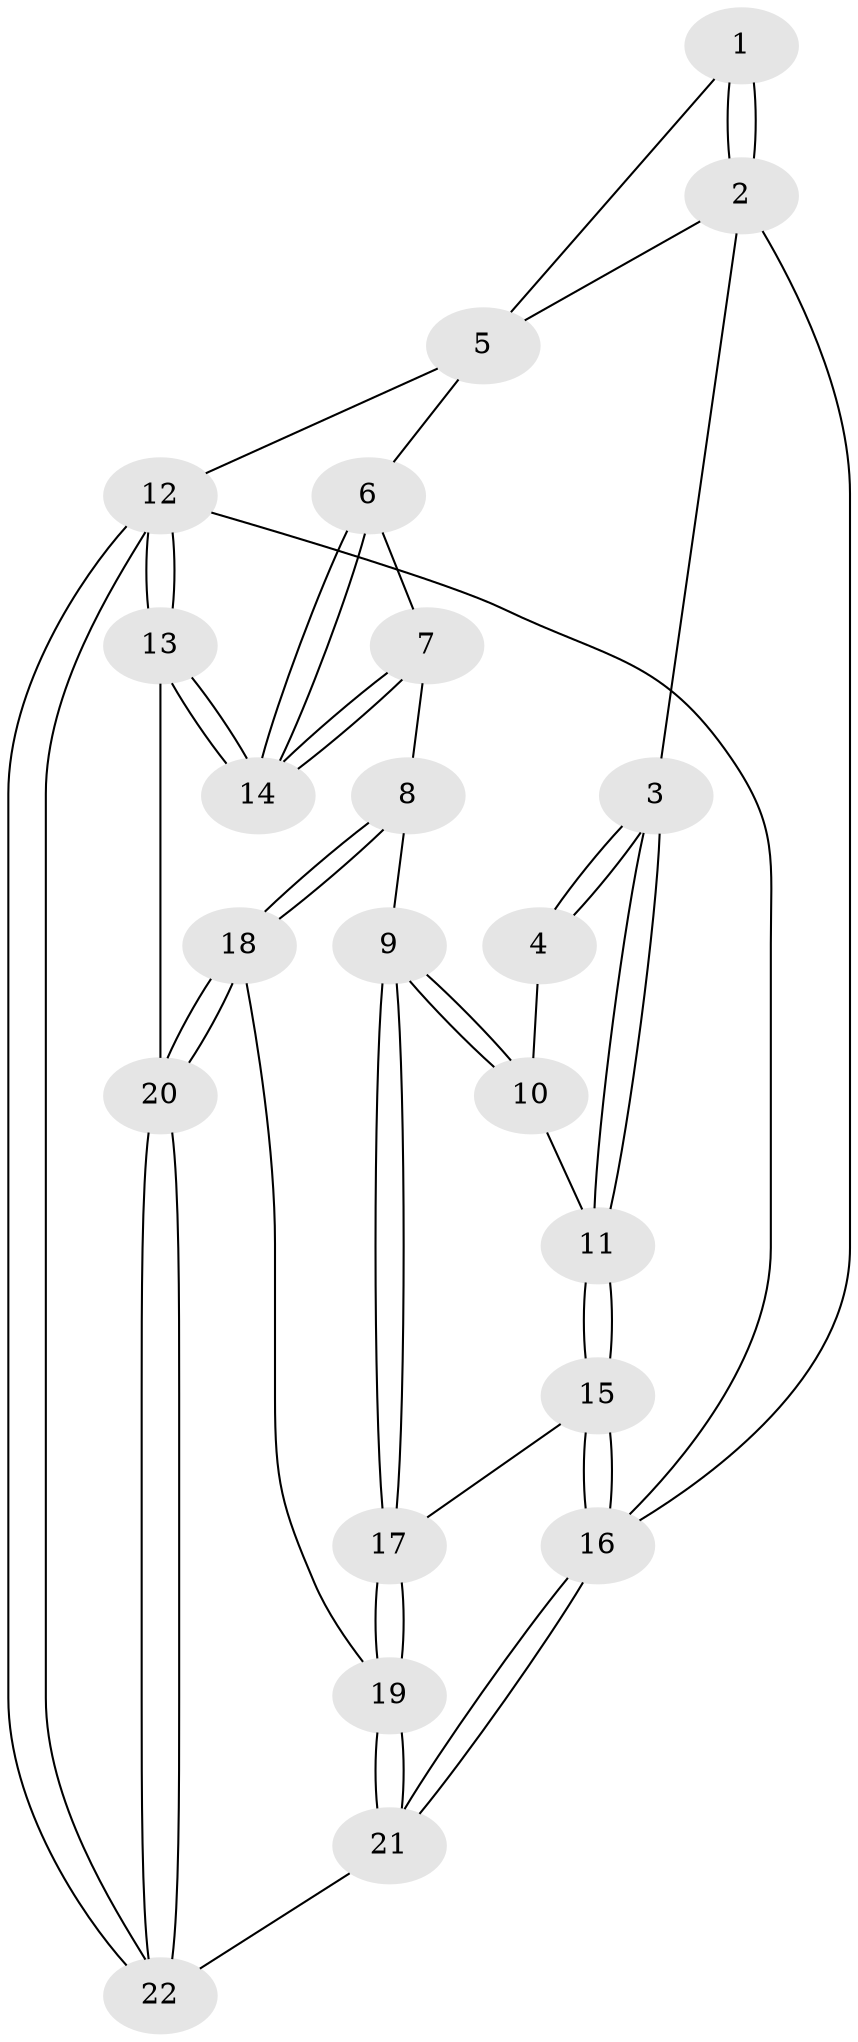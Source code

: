 // Generated by graph-tools (version 1.1) at 2025/46/02/15/25 05:46:28]
// undirected, 22 vertices, 52 edges
graph export_dot {
graph [start="1"]
  node [color=gray90,style=filled];
  1 [pos="+0.8714060049795643+0"];
  2 [pos="+0+0"];
  3 [pos="+0.02768235183899874+0.12439076577717682"];
  4 [pos="+0.6374163901461987+0.22930670734663564"];
  5 [pos="+1+0"];
  6 [pos="+1+0.1258971237589502"];
  7 [pos="+0.7312413640558857+0.5363992185912495"];
  8 [pos="+0.7185477142413143+0.5363300198417039"];
  9 [pos="+0.6816783580973782+0.5130077525561275"];
  10 [pos="+0.630986814285447+0.35281727333185525"];
  11 [pos="+0.11913585267584238+0.3390875557639886"];
  12 [pos="+1+1"];
  13 [pos="+1+0.9835192538185523"];
  14 [pos="+1+0.8721739718277047"];
  15 [pos="+0.1716588471428336+0.5246631037868417"];
  16 [pos="+0+1"];
  17 [pos="+0.2467268952161938+0.5729271110596813"];
  18 [pos="+0.6025427523524144+0.8391630944792812"];
  19 [pos="+0.3438125790965926+0.7381041977458832"];
  20 [pos="+0.6051295467496637+0.8443852865085055"];
  21 [pos="+0.2563261310135701+1"];
  22 [pos="+0.4998331743036896+1"];
  1 -- 2;
  1 -- 2;
  1 -- 5;
  2 -- 3;
  2 -- 5;
  2 -- 16;
  3 -- 4;
  3 -- 4;
  3 -- 11;
  3 -- 11;
  4 -- 10;
  5 -- 6;
  5 -- 12;
  6 -- 7;
  6 -- 14;
  6 -- 14;
  7 -- 8;
  7 -- 14;
  7 -- 14;
  8 -- 9;
  8 -- 18;
  8 -- 18;
  9 -- 10;
  9 -- 10;
  9 -- 17;
  9 -- 17;
  10 -- 11;
  11 -- 15;
  11 -- 15;
  12 -- 13;
  12 -- 13;
  12 -- 22;
  12 -- 22;
  12 -- 16;
  13 -- 14;
  13 -- 14;
  13 -- 20;
  15 -- 16;
  15 -- 16;
  15 -- 17;
  16 -- 21;
  16 -- 21;
  17 -- 19;
  17 -- 19;
  18 -- 19;
  18 -- 20;
  18 -- 20;
  19 -- 21;
  19 -- 21;
  20 -- 22;
  20 -- 22;
  21 -- 22;
}
